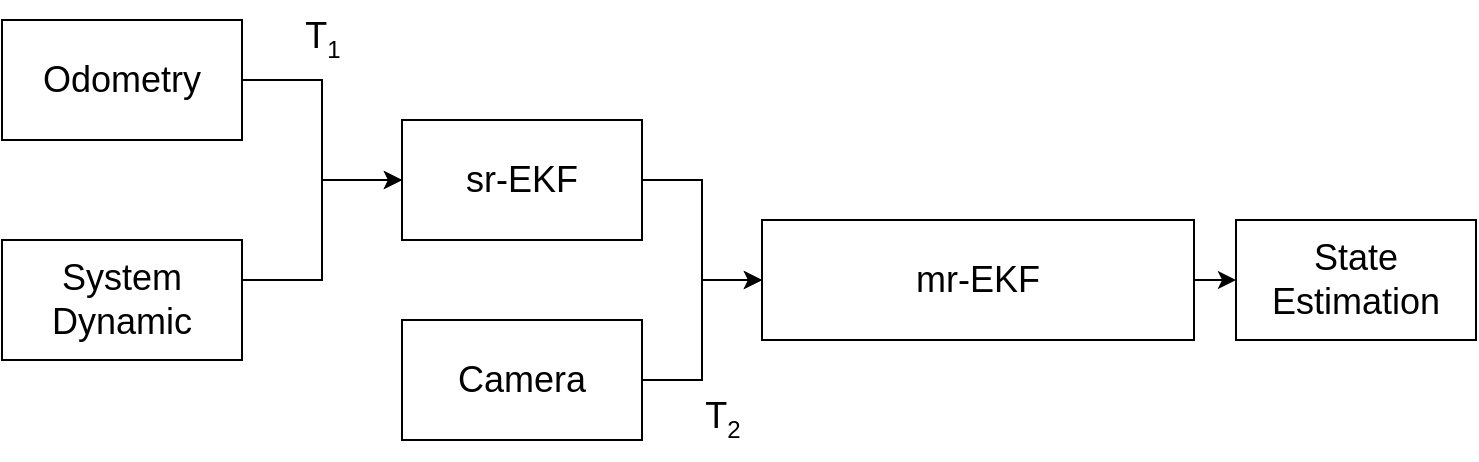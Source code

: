<mxfile version="21.3.7" type="device">
  <diagram id="De45ii2Sp3PFvOTu69Ke" name="第 1 页">
    <mxGraphModel dx="911" dy="418" grid="1" gridSize="10" guides="1" tooltips="1" connect="1" arrows="1" fold="1" page="1" pageScale="1" pageWidth="827" pageHeight="1169" math="0" shadow="0">
      <root>
        <mxCell id="0" />
        <mxCell id="1" parent="0" />
        <mxCell id="NGuuJl21pHQzUnoow5Hf-10" style="edgeStyle=orthogonalEdgeStyle;rounded=0;orthogonalLoop=1;jettySize=auto;html=1;exitX=1;exitY=0.5;exitDx=0;exitDy=0;fontSize=18;entryX=0;entryY=0.5;entryDx=0;entryDy=0;" parent="1" source="NGuuJl21pHQzUnoow5Hf-1" target="NGuuJl21pHQzUnoow5Hf-4" edge="1">
          <mxGeometry relative="1" as="geometry">
            <mxPoint x="220" y="210" as="targetPoint" />
            <Array as="points">
              <mxPoint x="180" y="270" />
              <mxPoint x="220" y="270" />
              <mxPoint x="220" y="220" />
            </Array>
          </mxGeometry>
        </mxCell>
        <mxCell id="NGuuJl21pHQzUnoow5Hf-1" value="&lt;font style=&quot;font-size: 18px;&quot;&gt;System Dynamic&lt;/font&gt;" style="rounded=0;whiteSpace=wrap;html=1;" parent="1" vertex="1">
          <mxGeometry x="60" y="250" width="120" height="60" as="geometry" />
        </mxCell>
        <mxCell id="NGuuJl21pHQzUnoow5Hf-8" style="edgeStyle=orthogonalEdgeStyle;rounded=0;orthogonalLoop=1;jettySize=auto;html=1;exitX=1;exitY=0.5;exitDx=0;exitDy=0;entryX=0;entryY=0.5;entryDx=0;entryDy=0;fontSize=18;" parent="1" source="NGuuJl21pHQzUnoow5Hf-2" target="NGuuJl21pHQzUnoow5Hf-4" edge="1">
          <mxGeometry relative="1" as="geometry" />
        </mxCell>
        <mxCell id="NGuuJl21pHQzUnoow5Hf-2" value="Odometry" style="rounded=0;whiteSpace=wrap;html=1;fontSize=18;" parent="1" vertex="1">
          <mxGeometry x="60" y="140" width="120" height="60" as="geometry" />
        </mxCell>
        <mxCell id="NGuuJl21pHQzUnoow5Hf-13" style="edgeStyle=orthogonalEdgeStyle;rounded=0;orthogonalLoop=1;jettySize=auto;html=1;exitX=1;exitY=0.5;exitDx=0;exitDy=0;fontSize=18;entryX=0;entryY=0.5;entryDx=0;entryDy=0;" parent="1" source="NGuuJl21pHQzUnoow5Hf-3" target="NGuuJl21pHQzUnoow5Hf-5" edge="1">
          <mxGeometry relative="1" as="geometry">
            <mxPoint x="250" y="300" as="targetPoint" />
          </mxGeometry>
        </mxCell>
        <mxCell id="NGuuJl21pHQzUnoow5Hf-3" value="Camera" style="rounded=0;whiteSpace=wrap;html=1;fontSize=18;" parent="1" vertex="1">
          <mxGeometry x="260" y="290" width="120" height="60" as="geometry" />
        </mxCell>
        <mxCell id="ACo2i2RifiFehLKGWSzm-1" style="edgeStyle=orthogonalEdgeStyle;rounded=0;orthogonalLoop=1;jettySize=auto;html=1;exitX=1;exitY=0.5;exitDx=0;exitDy=0;entryX=0;entryY=0.5;entryDx=0;entryDy=0;fontSize=18;" parent="1" source="NGuuJl21pHQzUnoow5Hf-4" target="NGuuJl21pHQzUnoow5Hf-5" edge="1">
          <mxGeometry relative="1" as="geometry" />
        </mxCell>
        <mxCell id="NGuuJl21pHQzUnoow5Hf-4" value="sr-EKF" style="rounded=0;whiteSpace=wrap;html=1;fontSize=18;" parent="1" vertex="1">
          <mxGeometry x="260" y="190" width="120" height="60" as="geometry" />
        </mxCell>
        <mxCell id="ACo2i2RifiFehLKGWSzm-2" style="edgeStyle=orthogonalEdgeStyle;rounded=0;orthogonalLoop=1;jettySize=auto;html=1;exitX=1;exitY=0.5;exitDx=0;exitDy=0;entryX=0;entryY=0.5;entryDx=0;entryDy=0;fontSize=18;" parent="1" source="NGuuJl21pHQzUnoow5Hf-5" target="NGuuJl21pHQzUnoow5Hf-20" edge="1">
          <mxGeometry relative="1" as="geometry" />
        </mxCell>
        <mxCell id="NGuuJl21pHQzUnoow5Hf-5" value="mr-EKF" style="rounded=0;whiteSpace=wrap;html=1;fontSize=18;" parent="1" vertex="1">
          <mxGeometry x="440" y="240" width="216" height="60" as="geometry" />
        </mxCell>
        <mxCell id="NGuuJl21pHQzUnoow5Hf-14" value="T&lt;sub&gt;&lt;font style=&quot;font-size: 12px;&quot;&gt;1&lt;/font&gt;&lt;/sub&gt;" style="text;html=1;align=center;verticalAlign=middle;resizable=0;points=[];autosize=1;strokeColor=none;fillColor=none;fontSize=18;" parent="1" vertex="1">
          <mxGeometry x="200" y="130" width="40" height="40" as="geometry" />
        </mxCell>
        <mxCell id="NGuuJl21pHQzUnoow5Hf-15" value="T&lt;sub&gt;&lt;font style=&quot;font-size: 12px;&quot;&gt;2&lt;/font&gt;&lt;/sub&gt;" style="text;html=1;align=center;verticalAlign=middle;resizable=0;points=[];autosize=1;strokeColor=none;fillColor=none;fontSize=18;" parent="1" vertex="1">
          <mxGeometry x="400" y="320" width="40" height="40" as="geometry" />
        </mxCell>
        <mxCell id="NGuuJl21pHQzUnoow5Hf-20" value="&lt;font style=&quot;font-size: 18px;&quot;&gt;State Estimation&lt;/font&gt;" style="rounded=0;whiteSpace=wrap;html=1;fontSize=12;" parent="1" vertex="1">
          <mxGeometry x="677" y="240" width="120" height="60" as="geometry" />
        </mxCell>
      </root>
    </mxGraphModel>
  </diagram>
</mxfile>
